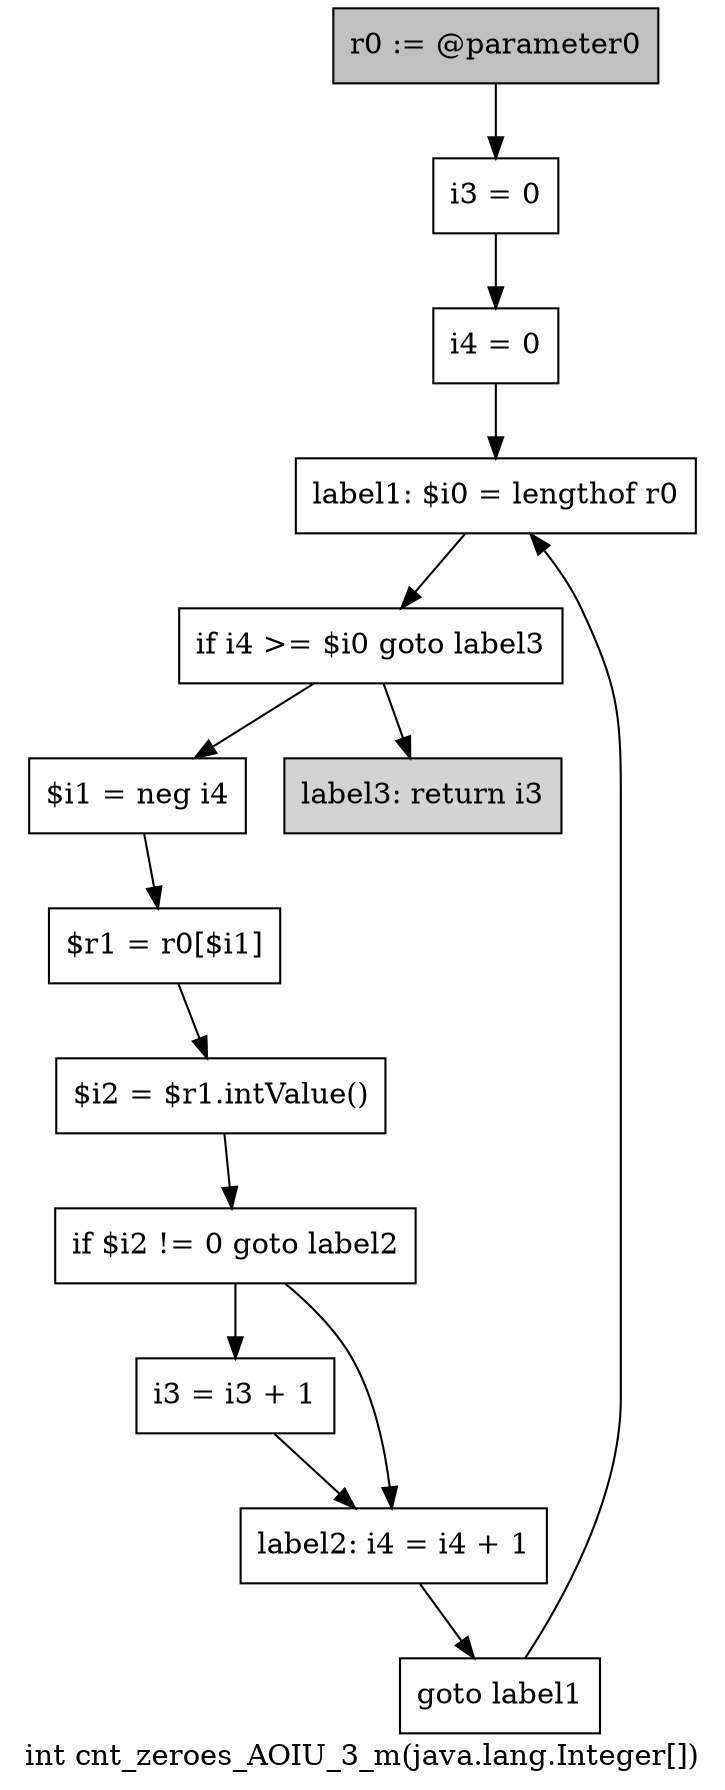 digraph "int cnt_zeroes_AOIU_3_m(java.lang.Integer[])" {
    label="int cnt_zeroes_AOIU_3_m(java.lang.Integer[])";
    node [shape=box];
    "0" [style=filled,fillcolor=gray,label="r0 := @parameter0",];
    "1" [label="i3 = 0",];
    "0"->"1";
    "2" [label="i4 = 0",];
    "1"->"2";
    "3" [label="label1: $i0 = lengthof r0",];
    "2"->"3";
    "4" [label="if i4 >= $i0 goto label3",];
    "3"->"4";
    "5" [label="$i1 = neg i4",];
    "4"->"5";
    "12" [style=filled,fillcolor=lightgray,label="label3: return i3",];
    "4"->"12";
    "6" [label="$r1 = r0[$i1]",];
    "5"->"6";
    "7" [label="$i2 = $r1.intValue()",];
    "6"->"7";
    "8" [label="if $i2 != 0 goto label2",];
    "7"->"8";
    "9" [label="i3 = i3 + 1",];
    "8"->"9";
    "10" [label="label2: i4 = i4 + 1",];
    "8"->"10";
    "9"->"10";
    "11" [label="goto label1",];
    "10"->"11";
    "11"->"3";
}
